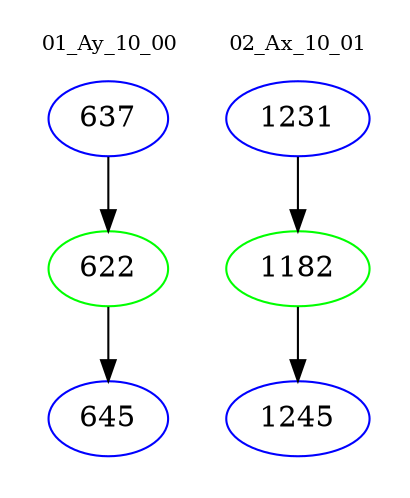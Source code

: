digraph{
subgraph cluster_0 {
color = white
label = "01_Ay_10_00";
fontsize=10;
T0_637 [label="637", color="blue"]
T0_637 -> T0_622 [color="black"]
T0_622 [label="622", color="green"]
T0_622 -> T0_645 [color="black"]
T0_645 [label="645", color="blue"]
}
subgraph cluster_1 {
color = white
label = "02_Ax_10_01";
fontsize=10;
T1_1231 [label="1231", color="blue"]
T1_1231 -> T1_1182 [color="black"]
T1_1182 [label="1182", color="green"]
T1_1182 -> T1_1245 [color="black"]
T1_1245 [label="1245", color="blue"]
}
}
